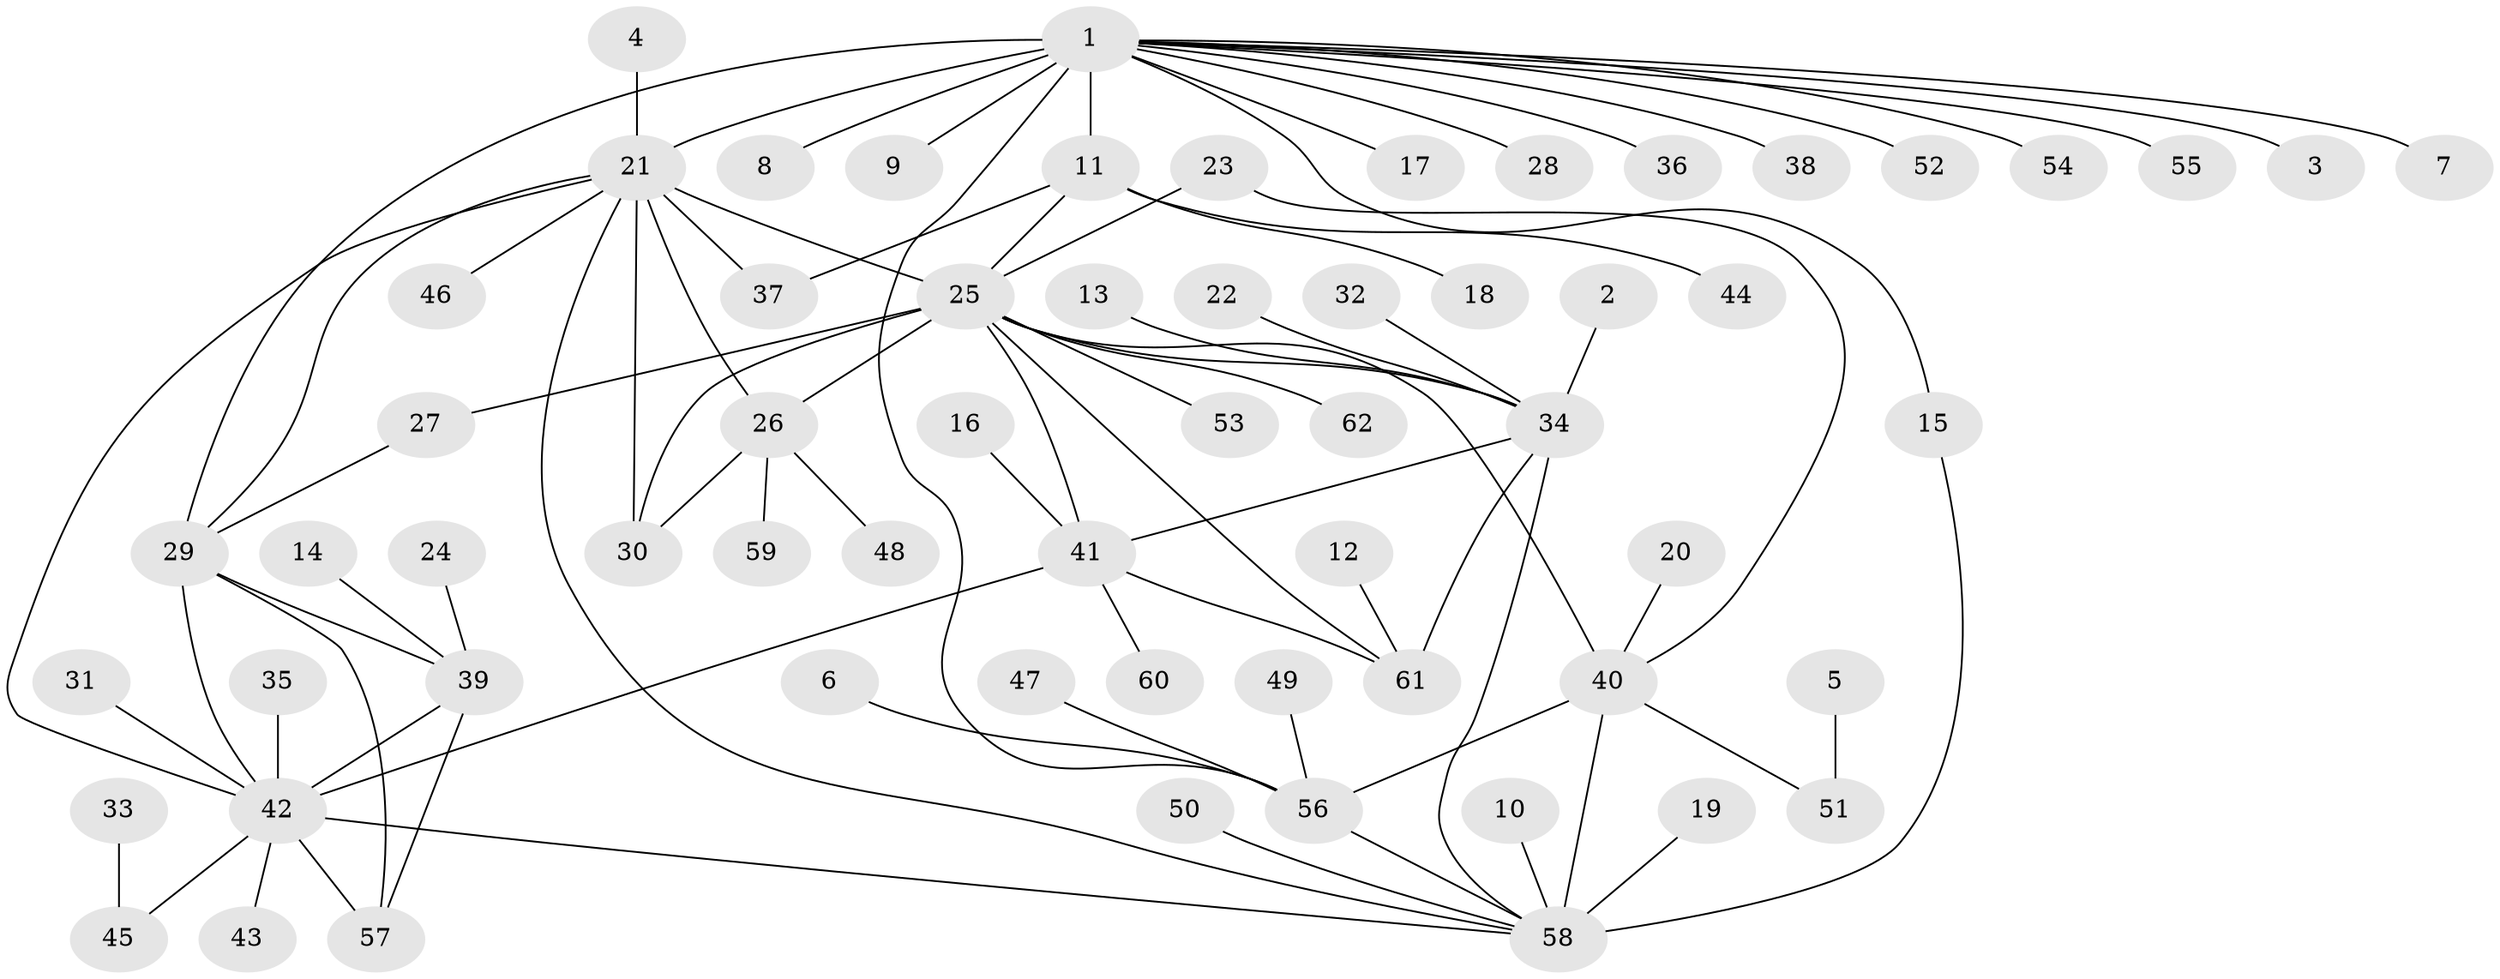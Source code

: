 // original degree distribution, {9: 0.047619047619047616, 8: 0.03968253968253968, 6: 0.047619047619047616, 14: 0.007936507936507936, 7: 0.031746031746031744, 11: 0.03968253968253968, 10: 0.015873015873015872, 12: 0.007936507936507936, 1: 0.6031746031746031, 2: 0.1349206349206349, 4: 0.015873015873015872, 3: 0.007936507936507936}
// Generated by graph-tools (version 1.1) at 2025/50/03/09/25 03:50:34]
// undirected, 62 vertices, 83 edges
graph export_dot {
graph [start="1"]
  node [color=gray90,style=filled];
  1;
  2;
  3;
  4;
  5;
  6;
  7;
  8;
  9;
  10;
  11;
  12;
  13;
  14;
  15;
  16;
  17;
  18;
  19;
  20;
  21;
  22;
  23;
  24;
  25;
  26;
  27;
  28;
  29;
  30;
  31;
  32;
  33;
  34;
  35;
  36;
  37;
  38;
  39;
  40;
  41;
  42;
  43;
  44;
  45;
  46;
  47;
  48;
  49;
  50;
  51;
  52;
  53;
  54;
  55;
  56;
  57;
  58;
  59;
  60;
  61;
  62;
  1 -- 3 [weight=1.0];
  1 -- 7 [weight=1.0];
  1 -- 8 [weight=1.0];
  1 -- 9 [weight=1.0];
  1 -- 11 [weight=8.0];
  1 -- 15 [weight=1.0];
  1 -- 17 [weight=1.0];
  1 -- 21 [weight=1.0];
  1 -- 28 [weight=1.0];
  1 -- 29 [weight=2.0];
  1 -- 36 [weight=1.0];
  1 -- 38 [weight=1.0];
  1 -- 52 [weight=1.0];
  1 -- 54 [weight=1.0];
  1 -- 55 [weight=1.0];
  1 -- 56 [weight=1.0];
  2 -- 34 [weight=1.0];
  4 -- 21 [weight=1.0];
  5 -- 51 [weight=1.0];
  6 -- 56 [weight=1.0];
  10 -- 58 [weight=1.0];
  11 -- 18 [weight=1.0];
  11 -- 25 [weight=1.0];
  11 -- 37 [weight=1.0];
  11 -- 44 [weight=1.0];
  12 -- 61 [weight=1.0];
  13 -- 34 [weight=1.0];
  14 -- 39 [weight=1.0];
  15 -- 58 [weight=1.0];
  16 -- 41 [weight=1.0];
  19 -- 58 [weight=1.0];
  20 -- 40 [weight=1.0];
  21 -- 25 [weight=5.0];
  21 -- 26 [weight=2.0];
  21 -- 29 [weight=1.0];
  21 -- 30 [weight=2.0];
  21 -- 37 [weight=1.0];
  21 -- 42 [weight=1.0];
  21 -- 46 [weight=1.0];
  21 -- 58 [weight=1.0];
  22 -- 34 [weight=1.0];
  23 -- 25 [weight=1.0];
  23 -- 40 [weight=1.0];
  24 -- 39 [weight=1.0];
  25 -- 26 [weight=2.0];
  25 -- 27 [weight=1.0];
  25 -- 30 [weight=2.0];
  25 -- 34 [weight=3.0];
  25 -- 40 [weight=1.0];
  25 -- 41 [weight=1.0];
  25 -- 53 [weight=1.0];
  25 -- 61 [weight=1.0];
  25 -- 62 [weight=1.0];
  26 -- 30 [weight=1.0];
  26 -- 48 [weight=1.0];
  26 -- 59 [weight=1.0];
  27 -- 29 [weight=1.0];
  29 -- 39 [weight=1.0];
  29 -- 42 [weight=3.0];
  29 -- 57 [weight=1.0];
  31 -- 42 [weight=1.0];
  32 -- 34 [weight=1.0];
  33 -- 45 [weight=1.0];
  34 -- 41 [weight=3.0];
  34 -- 58 [weight=1.0];
  34 -- 61 [weight=3.0];
  35 -- 42 [weight=1.0];
  39 -- 42 [weight=3.0];
  39 -- 57 [weight=1.0];
  40 -- 51 [weight=1.0];
  40 -- 56 [weight=2.0];
  40 -- 58 [weight=6.0];
  41 -- 42 [weight=1.0];
  41 -- 60 [weight=1.0];
  41 -- 61 [weight=1.0];
  42 -- 43 [weight=1.0];
  42 -- 45 [weight=1.0];
  42 -- 57 [weight=3.0];
  42 -- 58 [weight=1.0];
  47 -- 56 [weight=1.0];
  49 -- 56 [weight=1.0];
  50 -- 58 [weight=1.0];
  56 -- 58 [weight=3.0];
}
